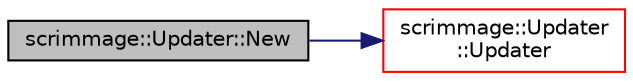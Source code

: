 digraph "scrimmage::Updater::New"
{
 // LATEX_PDF_SIZE
  edge [fontname="Helvetica",fontsize="10",labelfontname="Helvetica",labelfontsize="10"];
  node [fontname="Helvetica",fontsize="10",shape=record];
  rankdir="LR";
  Node1 [label="scrimmage::Updater::New",height=0.2,width=0.4,color="black", fillcolor="grey75", style="filled", fontcolor="black",tooltip=" "];
  Node1 -> Node2 [color="midnightblue",fontsize="10",style="solid",fontname="Helvetica"];
  Node2 [label="scrimmage::Updater\l::Updater",height=0.2,width=0.4,color="red", fillcolor="white", style="filled",URL="$classscrimmage_1_1Updater.html#a53a19685ce84c34b3111abc611720aba",tooltip=" "];
}
